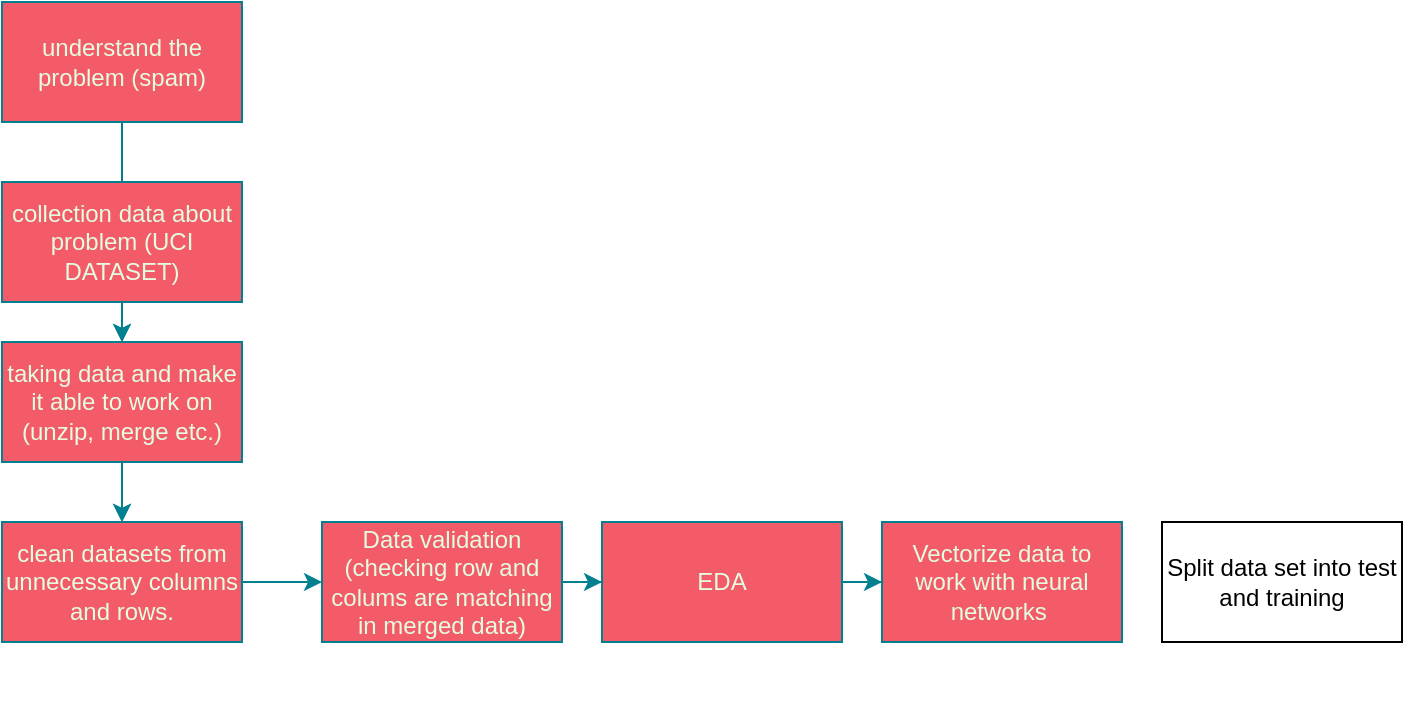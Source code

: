 <mxfile version="24.7.12" pages="2">
  <diagram id="R2lEEEUBdFMjLlhIrx00" name="Page-1">
    <mxGraphModel dx="1655" dy="706" grid="1" gridSize="10" guides="1" tooltips="1" connect="1" arrows="1" fold="1" page="1" pageScale="1" pageWidth="850" pageHeight="1100" math="0" shadow="0" extFonts="Permanent Marker^https://fonts.googleapis.com/css?family=Permanent+Marker">
      <root>
        <mxCell id="0" />
        <mxCell id="1" parent="0" />
        <mxCell id="_YRfoyg79Vk_gOYzoRa0-12" value="" style="edgeStyle=orthogonalEdgeStyle;rounded=0;orthogonalLoop=1;jettySize=auto;html=1;labelBackgroundColor=none;strokeColor=#028090;fontColor=default;" parent="1" source="_YRfoyg79Vk_gOYzoRa0-1" target="_YRfoyg79Vk_gOYzoRa0-6" edge="1">
          <mxGeometry relative="1" as="geometry" />
        </mxCell>
        <mxCell id="_YRfoyg79Vk_gOYzoRa0-1" value="understand the problem (spam&lt;span style=&quot;background-color: initial;&quot;&gt;)&lt;/span&gt;" style="rounded=0;whiteSpace=wrap;html=1;fillColor=#F45B69;labelBackgroundColor=none;strokeColor=#028090;fontColor=#E4FDE1;" parent="1" vertex="1">
          <mxGeometry x="80" y="30" width="120" height="60" as="geometry" />
        </mxCell>
        <mxCell id="_YRfoyg79Vk_gOYzoRa0-10" value="" style="edgeStyle=orthogonalEdgeStyle;rounded=0;orthogonalLoop=1;jettySize=auto;html=1;labelBackgroundColor=none;strokeColor=#028090;fontColor=default;" parent="1" source="_YRfoyg79Vk_gOYzoRa0-2" target="_YRfoyg79Vk_gOYzoRa0-6" edge="1">
          <mxGeometry relative="1" as="geometry" />
        </mxCell>
        <mxCell id="_YRfoyg79Vk_gOYzoRa0-2" value="collection data about problem (UCI DATASET)" style="rounded=0;whiteSpace=wrap;html=1;labelBackgroundColor=none;fillColor=#F45B69;strokeColor=#028090;fontColor=#E4FDE1;" parent="1" vertex="1">
          <mxGeometry x="80" y="120" width="120" height="60" as="geometry" />
        </mxCell>
        <mxCell id="_YRfoyg79Vk_gOYzoRa0-29" value="" style="edgeStyle=orthogonalEdgeStyle;rounded=0;orthogonalLoop=1;jettySize=auto;html=1;labelBackgroundColor=none;strokeColor=#028090;fontColor=default;" parent="1" source="_YRfoyg79Vk_gOYzoRa0-5" target="_YRfoyg79Vk_gOYzoRa0-15" edge="1">
          <mxGeometry relative="1" as="geometry" />
        </mxCell>
        <mxCell id="_YRfoyg79Vk_gOYzoRa0-5" value="clean datasets from unnecessary columns and rows." style="rounded=0;whiteSpace=wrap;html=1;labelBackgroundColor=none;fillColor=#F45B69;strokeColor=#028090;fontColor=#E4FDE1;" parent="1" vertex="1">
          <mxGeometry x="80" y="290" width="120" height="60" as="geometry" />
        </mxCell>
        <mxCell id="_YRfoyg79Vk_gOYzoRa0-11" value="" style="edgeStyle=orthogonalEdgeStyle;rounded=0;orthogonalLoop=1;jettySize=auto;html=1;labelBackgroundColor=none;strokeColor=#028090;fontColor=default;" parent="1" source="_YRfoyg79Vk_gOYzoRa0-6" target="_YRfoyg79Vk_gOYzoRa0-5" edge="1">
          <mxGeometry relative="1" as="geometry">
            <Array as="points">
              <mxPoint x="140" y="310" />
              <mxPoint x="140" y="310" />
            </Array>
          </mxGeometry>
        </mxCell>
        <mxCell id="_YRfoyg79Vk_gOYzoRa0-13" style="edgeStyle=orthogonalEdgeStyle;rounded=0;orthogonalLoop=1;jettySize=auto;html=1;labelBackgroundColor=none;strokeColor=#028090;fontColor=default;" parent="1" source="_YRfoyg79Vk_gOYzoRa0-6" target="_YRfoyg79Vk_gOYzoRa0-5" edge="1">
          <mxGeometry relative="1" as="geometry" />
        </mxCell>
        <mxCell id="_YRfoyg79Vk_gOYzoRa0-6" value="taking data and make it able to work on (unzip, merge etc.)" style="rounded=0;whiteSpace=wrap;html=1;labelBackgroundColor=none;fillColor=#F45B69;strokeColor=#028090;fontColor=#E4FDE1;" parent="1" vertex="1">
          <mxGeometry x="80" y="200" width="120" height="60" as="geometry" />
        </mxCell>
        <mxCell id="_YRfoyg79Vk_gOYzoRa0-7" value="Vectorize data to work with neural networks&amp;nbsp;" style="rounded=0;whiteSpace=wrap;html=1;labelBackgroundColor=none;fillColor=#F45B69;strokeColor=#028090;fontColor=#E4FDE1;" parent="1" vertex="1">
          <mxGeometry x="520" y="290" width="120" height="60" as="geometry" />
        </mxCell>
        <mxCell id="_YRfoyg79Vk_gOYzoRa0-30" value="" style="edgeStyle=orthogonalEdgeStyle;rounded=0;orthogonalLoop=1;jettySize=auto;html=1;labelBackgroundColor=none;strokeColor=#028090;fontColor=default;" parent="1" source="_YRfoyg79Vk_gOYzoRa0-15" target="_YRfoyg79Vk_gOYzoRa0-22" edge="1">
          <mxGeometry relative="1" as="geometry" />
        </mxCell>
        <mxCell id="_YRfoyg79Vk_gOYzoRa0-15" value="Data validation&lt;div&gt;(checking row and colums are matching in merged data)&lt;/div&gt;" style="rounded=0;whiteSpace=wrap;html=1;labelBackgroundColor=none;fillColor=#F45B69;strokeColor=#028090;fontColor=#E4FDE1;" parent="1" vertex="1">
          <mxGeometry x="240" y="290" width="120" height="60" as="geometry" />
        </mxCell>
        <mxCell id="_YRfoyg79Vk_gOYzoRa0-31" value="" style="edgeStyle=orthogonalEdgeStyle;rounded=0;orthogonalLoop=1;jettySize=auto;html=1;labelBackgroundColor=none;strokeColor=#028090;fontColor=default;" parent="1" source="_YRfoyg79Vk_gOYzoRa0-22" target="_YRfoyg79Vk_gOYzoRa0-7" edge="1">
          <mxGeometry relative="1" as="geometry" />
        </mxCell>
        <mxCell id="_YRfoyg79Vk_gOYzoRa0-22" value="EDA" style="rounded=0;whiteSpace=wrap;html=1;labelBackgroundColor=none;fillColor=#F45B69;strokeColor=#028090;fontColor=#E4FDE1;" parent="1" vertex="1">
          <mxGeometry x="380" y="290" width="120" height="60" as="geometry" />
        </mxCell>
        <mxCell id="_YRfoyg79Vk_gOYzoRa0-40" style="edgeStyle=orthogonalEdgeStyle;rounded=0;orthogonalLoop=1;jettySize=auto;html=1;exitX=0.5;exitY=1;exitDx=0;exitDy=0;labelBackgroundColor=none;strokeColor=#028090;fontColor=default;" parent="1" edge="1">
          <mxGeometry relative="1" as="geometry">
            <mxPoint x="395" y="380" as="sourcePoint" />
            <mxPoint x="395" y="380" as="targetPoint" />
          </mxGeometry>
        </mxCell>
        <mxCell id="88kTMUxLlJesJ4MJ3Yru-3" value="Split data set into test and training" style="rounded=0;whiteSpace=wrap;html=1;" vertex="1" parent="1">
          <mxGeometry x="660" y="290" width="120" height="60" as="geometry" />
        </mxCell>
      </root>
    </mxGraphModel>
  </diagram>
  <diagram id="wpeeROQgii8oJZFAa40T" name="Sayfa -2">
    <mxGraphModel dx="1558" dy="665" grid="1" gridSize="10" guides="1" tooltips="1" connect="1" arrows="1" fold="1" page="1" pageScale="1" pageWidth="827" pageHeight="1169" math="0" shadow="0">
      <root>
        <mxCell id="0" />
        <mxCell id="1" parent="0" />
        <mxCell id="5jKCtnsU2JvId3sfAKrQ-2" value="" style="edgeStyle=orthogonalEdgeStyle;rounded=0;orthogonalLoop=1;jettySize=auto;html=1;labelBackgroundColor=none;strokeColor=#028090;fontColor=default;" edge="1" parent="1" source="5jKCtnsU2JvId3sfAKrQ-3" target="5jKCtnsU2JvId3sfAKrQ-8">
          <mxGeometry relative="1" as="geometry" />
        </mxCell>
        <mxCell id="5jKCtnsU2JvId3sfAKrQ-3" value="collection data about problem (UCI DATASET)" style="rounded=0;whiteSpace=wrap;html=1;labelBackgroundColor=none;fillColor=#F45B69;strokeColor=#028090;fontColor=#E4FDE1;" vertex="1" parent="1">
          <mxGeometry x="20" y="30" width="120" height="60" as="geometry" />
        </mxCell>
        <mxCell id="5jKCtnsU2JvId3sfAKrQ-4" value="" style="edgeStyle=orthogonalEdgeStyle;rounded=0;orthogonalLoop=1;jettySize=auto;html=1;labelBackgroundColor=none;strokeColor=#028090;fontColor=default;" edge="1" parent="1" source="5jKCtnsU2JvId3sfAKrQ-5" target="5jKCtnsU2JvId3sfAKrQ-11">
          <mxGeometry relative="1" as="geometry" />
        </mxCell>
        <mxCell id="5jKCtnsU2JvId3sfAKrQ-5" value="clean datasets from unnecessary columns and rows." style="rounded=0;whiteSpace=wrap;html=1;labelBackgroundColor=none;fillColor=#F45B69;strokeColor=#028090;fontColor=#E4FDE1;" vertex="1" parent="1">
          <mxGeometry x="20" y="200" width="120" height="60" as="geometry" />
        </mxCell>
        <mxCell id="5jKCtnsU2JvId3sfAKrQ-6" value="" style="edgeStyle=orthogonalEdgeStyle;rounded=0;orthogonalLoop=1;jettySize=auto;html=1;labelBackgroundColor=none;strokeColor=#028090;fontColor=default;" edge="1" parent="1" source="5jKCtnsU2JvId3sfAKrQ-8" target="5jKCtnsU2JvId3sfAKrQ-5">
          <mxGeometry relative="1" as="geometry">
            <Array as="points">
              <mxPoint x="80" y="220" />
              <mxPoint x="80" y="220" />
            </Array>
          </mxGeometry>
        </mxCell>
        <mxCell id="5jKCtnsU2JvId3sfAKrQ-7" style="edgeStyle=orthogonalEdgeStyle;rounded=0;orthogonalLoop=1;jettySize=auto;html=1;labelBackgroundColor=none;strokeColor=#028090;fontColor=default;" edge="1" parent="1" source="5jKCtnsU2JvId3sfAKrQ-8" target="5jKCtnsU2JvId3sfAKrQ-5">
          <mxGeometry relative="1" as="geometry" />
        </mxCell>
        <mxCell id="5jKCtnsU2JvId3sfAKrQ-8" value="taking data and make it able to work on (unzip, merge etc.)" style="rounded=0;whiteSpace=wrap;html=1;labelBackgroundColor=none;fillColor=#F45B69;strokeColor=#028090;fontColor=#E4FDE1;" vertex="1" parent="1">
          <mxGeometry x="20" y="110" width="120" height="60" as="geometry" />
        </mxCell>
        <mxCell id="5jKCtnsU2JvId3sfAKrQ-44" value="" style="edgeStyle=orthogonalEdgeStyle;rounded=0;orthogonalLoop=1;jettySize=auto;html=1;" edge="1" parent="1" source="5jKCtnsU2JvId3sfAKrQ-9" target="5jKCtnsU2JvId3sfAKrQ-14">
          <mxGeometry relative="1" as="geometry" />
        </mxCell>
        <mxCell id="5jKCtnsU2JvId3sfAKrQ-9" value="Vectorize data to work with neural networks (text_to_sequences)" style="rounded=0;whiteSpace=wrap;html=1;labelBackgroundColor=none;fillColor=#F45B69;strokeColor=#028090;fontColor=#E4FDE1;" vertex="1" parent="1">
          <mxGeometry x="460" y="200" width="120" height="60" as="geometry" />
        </mxCell>
        <mxCell id="5jKCtnsU2JvId3sfAKrQ-10" value="" style="edgeStyle=orthogonalEdgeStyle;rounded=0;orthogonalLoop=1;jettySize=auto;html=1;labelBackgroundColor=none;strokeColor=#028090;fontColor=default;" edge="1" parent="1" source="5jKCtnsU2JvId3sfAKrQ-11" target="5jKCtnsU2JvId3sfAKrQ-13">
          <mxGeometry relative="1" as="geometry" />
        </mxCell>
        <mxCell id="5jKCtnsU2JvId3sfAKrQ-11" value="Data validation&lt;div&gt;(checking row and colums are matching in merged data)&lt;/div&gt;" style="rounded=0;whiteSpace=wrap;html=1;labelBackgroundColor=none;fillColor=#F45B69;strokeColor=#028090;fontColor=#E4FDE1;" vertex="1" parent="1">
          <mxGeometry x="180" y="200" width="120" height="60" as="geometry" />
        </mxCell>
        <mxCell id="5jKCtnsU2JvId3sfAKrQ-12" value="" style="edgeStyle=orthogonalEdgeStyle;rounded=0;orthogonalLoop=1;jettySize=auto;html=1;labelBackgroundColor=none;strokeColor=#028090;fontColor=default;" edge="1" parent="1" source="5jKCtnsU2JvId3sfAKrQ-13" target="5jKCtnsU2JvId3sfAKrQ-9">
          <mxGeometry relative="1" as="geometry" />
        </mxCell>
        <mxCell id="5jKCtnsU2JvId3sfAKrQ-13" value="EDA" style="rounded=0;whiteSpace=wrap;html=1;labelBackgroundColor=none;fillColor=#F45B69;strokeColor=#028090;fontColor=#E4FDE1;" vertex="1" parent="1">
          <mxGeometry x="320" y="200" width="120" height="60" as="geometry" />
        </mxCell>
        <mxCell id="5jKCtnsU2JvId3sfAKrQ-46" value="" style="edgeStyle=orthogonalEdgeStyle;rounded=0;orthogonalLoop=1;jettySize=auto;html=1;" edge="1" parent="1" source="5jKCtnsU2JvId3sfAKrQ-14" target="5jKCtnsU2JvId3sfAKrQ-43">
          <mxGeometry relative="1" as="geometry">
            <Array as="points">
              <mxPoint x="510" y="390" />
              <mxPoint x="443" y="390" />
            </Array>
          </mxGeometry>
        </mxCell>
        <mxCell id="5jKCtnsU2JvId3sfAKrQ-51" style="edgeStyle=orthogonalEdgeStyle;rounded=0;orthogonalLoop=1;jettySize=auto;html=1;entryX=0;entryY=0.5;entryDx=0;entryDy=0;" edge="1" parent="1">
          <mxGeometry relative="1" as="geometry">
            <mxPoint x="530" y="355" as="sourcePoint" />
            <mxPoint x="580" y="400" as="targetPoint" />
            <Array as="points">
              <mxPoint x="530" y="390" />
            </Array>
          </mxGeometry>
        </mxCell>
        <mxCell id="5jKCtnsU2JvId3sfAKrQ-14" value="Split data set into test and training" style="rounded=0;whiteSpace=wrap;html=1;" vertex="1" parent="1">
          <mxGeometry x="460" y="310" width="120" height="60" as="geometry" />
        </mxCell>
        <mxCell id="5jKCtnsU2JvId3sfAKrQ-43" value="train" style="rounded=0;whiteSpace=wrap;html=1;" vertex="1" parent="1">
          <mxGeometry x="414" y="400" width="86" height="50" as="geometry" />
        </mxCell>
        <mxCell id="5jKCtnsU2JvId3sfAKrQ-60" style="edgeStyle=orthogonalEdgeStyle;rounded=0;orthogonalLoop=1;jettySize=auto;html=1;entryX=1;entryY=0.75;entryDx=0;entryDy=0;exitX=0.5;exitY=1;exitDx=0;exitDy=0;" edge="1" parent="1" source="5jKCtnsU2JvId3sfAKrQ-45">
          <mxGeometry relative="1" as="geometry">
            <mxPoint x="535.059" y="450" as="sourcePoint" />
            <mxPoint x="300" y="555" as="targetPoint" />
            <Array as="points">
              <mxPoint x="600" y="450" />
              <mxPoint x="600" y="480" />
              <mxPoint x="300" y="480" />
            </Array>
          </mxGeometry>
        </mxCell>
        <mxCell id="5jKCtnsU2JvId3sfAKrQ-45" value="test" style="rounded=0;whiteSpace=wrap;html=1;" vertex="1" parent="1">
          <mxGeometry x="550" y="400" width="90" height="50" as="geometry" />
        </mxCell>
        <mxCell id="5jKCtnsU2JvId3sfAKrQ-58" value="" style="edgeStyle=orthogonalEdgeStyle;rounded=0;orthogonalLoop=1;jettySize=auto;html=1;" edge="1" parent="1" source="5jKCtnsU2JvId3sfAKrQ-52" target="5jKCtnsU2JvId3sfAKrQ-57">
          <mxGeometry relative="1" as="geometry" />
        </mxCell>
        <mxCell id="5jKCtnsU2JvId3sfAKrQ-52" value="Model training" style="rounded=0;whiteSpace=wrap;html=1;" vertex="1" parent="1">
          <mxGeometry x="40" y="510" width="120" height="60" as="geometry" />
        </mxCell>
        <mxCell id="5jKCtnsU2JvId3sfAKrQ-53" style="edgeStyle=orthogonalEdgeStyle;rounded=0;orthogonalLoop=1;jettySize=auto;html=1;entryX=0.607;entryY=0.066;entryDx=0;entryDy=0;entryPerimeter=0;" edge="1" parent="1" source="5jKCtnsU2JvId3sfAKrQ-43" target="5jKCtnsU2JvId3sfAKrQ-52">
          <mxGeometry relative="1" as="geometry" />
        </mxCell>
        <mxCell id="5jKCtnsU2JvId3sfAKrQ-61" value="" style="edgeStyle=orthogonalEdgeStyle;rounded=0;orthogonalLoop=1;jettySize=auto;html=1;" edge="1" parent="1" source="5jKCtnsU2JvId3sfAKrQ-57" target="5jKCtnsU2JvId3sfAKrQ-59">
          <mxGeometry relative="1" as="geometry" />
        </mxCell>
        <mxCell id="5jKCtnsU2JvId3sfAKrQ-57" value="Evaluate model with accuracy" style="rounded=0;whiteSpace=wrap;html=1;" vertex="1" parent="1">
          <mxGeometry x="240" y="510" width="120" height="60" as="geometry" />
        </mxCell>
        <mxCell id="5jKCtnsU2JvId3sfAKrQ-65" value="" style="edgeStyle=orthogonalEdgeStyle;rounded=0;orthogonalLoop=1;jettySize=auto;html=1;" edge="1" parent="1" source="5jKCtnsU2JvId3sfAKrQ-59" target="5jKCtnsU2JvId3sfAKrQ-64">
          <mxGeometry relative="1" as="geometry" />
        </mxCell>
        <mxCell id="5jKCtnsU2JvId3sfAKrQ-59" value="save model and test-train dataset in cloud" style="rounded=0;whiteSpace=wrap;html=1;" vertex="1" parent="1">
          <mxGeometry x="440" y="510" width="120" height="60" as="geometry" />
        </mxCell>
        <mxCell id="5jKCtnsU2JvId3sfAKrQ-66" value="" style="edgeStyle=orthogonalEdgeStyle;rounded=0;orthogonalLoop=1;jettySize=auto;html=1;" edge="1" parent="1" source="5jKCtnsU2JvId3sfAKrQ-62" target="5jKCtnsU2JvId3sfAKrQ-63">
          <mxGeometry relative="1" as="geometry" />
        </mxCell>
        <mxCell id="5jKCtnsU2JvId3sfAKrQ-62" value="Build Fastapi&amp;nbsp;" style="rounded=0;whiteSpace=wrap;html=1;" vertex="1" parent="1">
          <mxGeometry x="40" y="650" width="120" height="60" as="geometry" />
        </mxCell>
        <mxCell id="5jKCtnsU2JvId3sfAKrQ-69" value="" style="edgeStyle=orthogonalEdgeStyle;rounded=0;orthogonalLoop=1;jettySize=auto;html=1;" edge="1" parent="1" source="5jKCtnsU2JvId3sfAKrQ-63" target="5jKCtnsU2JvId3sfAKrQ-68">
          <mxGeometry relative="1" as="geometry" />
        </mxCell>
        <mxCell id="5jKCtnsU2JvId3sfAKrQ-63" value="Load model,tokenizor and metadata&amp;nbsp;" style="rounded=0;whiteSpace=wrap;html=1;" vertex="1" parent="1">
          <mxGeometry x="200" y="650" width="120" height="60" as="geometry" />
        </mxCell>
        <mxCell id="5jKCtnsU2JvId3sfAKrQ-67" style="edgeStyle=orthogonalEdgeStyle;rounded=0;orthogonalLoop=1;jettySize=auto;html=1;" edge="1" parent="1" source="5jKCtnsU2JvId3sfAKrQ-64" target="5jKCtnsU2JvId3sfAKrQ-63">
          <mxGeometry relative="1" as="geometry">
            <Array as="points">
              <mxPoint x="660" y="600" />
              <mxPoint x="260" y="600" />
            </Array>
          </mxGeometry>
        </mxCell>
        <mxCell id="5jKCtnsU2JvId3sfAKrQ-64" value="Create download pipeline to get tokenizer, model and metadata" style="rounded=0;whiteSpace=wrap;html=1;" vertex="1" parent="1">
          <mxGeometry x="600" y="510" width="120" height="60" as="geometry" />
        </mxCell>
        <mxCell id="5jKCtnsU2JvId3sfAKrQ-75" value="" style="edgeStyle=orthogonalEdgeStyle;rounded=0;orthogonalLoop=1;jettySize=auto;html=1;" edge="1" parent="1" source="5jKCtnsU2JvId3sfAKrQ-68" target="5jKCtnsU2JvId3sfAKrQ-70">
          <mxGeometry relative="1" as="geometry" />
        </mxCell>
        <mxCell id="5jKCtnsU2JvId3sfAKrQ-68" value="Make predictions with fastapi and keras" style="whiteSpace=wrap;html=1;rounded=0;" vertex="1" parent="1">
          <mxGeometry x="400" y="650" width="120" height="60" as="geometry" />
        </mxCell>
        <mxCell id="5jKCtnsU2JvId3sfAKrQ-70" value="To save predicitons create DB (AstraDB)" style="whiteSpace=wrap;html=1;rounded=0;" vertex="1" parent="1">
          <mxGeometry x="570" y="650" width="120" height="60" as="geometry" />
        </mxCell>
        <mxCell id="5jKCtnsU2JvId3sfAKrQ-73" value="set tables,connection and authorization" style="rounded=0;whiteSpace=wrap;html=1;" vertex="1" parent="1">
          <mxGeometry x="40" y="800" width="120" height="60" as="geometry" />
        </mxCell>
        <mxCell id="5jKCtnsU2JvId3sfAKrQ-76" style="edgeStyle=orthogonalEdgeStyle;rounded=0;orthogonalLoop=1;jettySize=auto;html=1;entryX=0.624;entryY=0.046;entryDx=0;entryDy=0;entryPerimeter=0;" edge="1" parent="1" source="5jKCtnsU2JvId3sfAKrQ-70" target="5jKCtnsU2JvId3sfAKrQ-73">
          <mxGeometry relative="1" as="geometry">
            <Array as="points">
              <mxPoint x="630" y="740" />
              <mxPoint x="100" y="740" />
              <mxPoint x="100" y="810" />
              <mxPoint x="115" y="810" />
            </Array>
          </mxGeometry>
        </mxCell>
      </root>
    </mxGraphModel>
  </diagram>
</mxfile>
